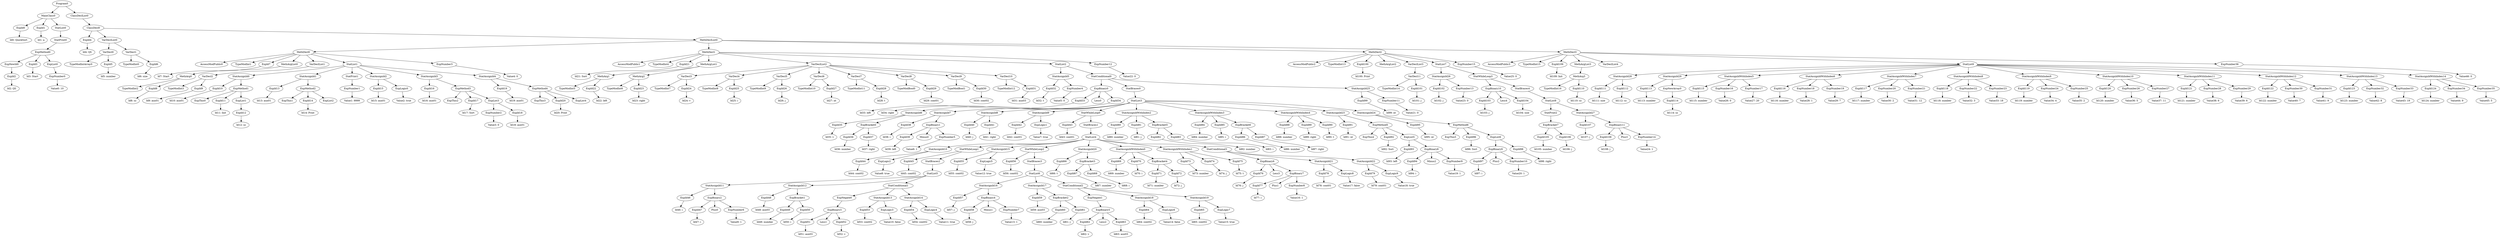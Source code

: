 digraph {
	ordering = out;
	ClassDeclList0 -> ClassDecl0;
	ExpNumber36 -> "Value46: 0";
	ExpNumber34 -> "Value44: 9";
	ExpNumber33 -> "Value43: 19";
	ExpNumber30 -> "Value40: 7";
	StatAssignIdWithIndex12 -> ExpId122;
	StatAssignIdWithIndex12 -> ExpNumber30;
	StatAssignIdWithIndex12 -> ExpNumber31;
	ExpNumber29 -> "Value39: 6";
	StatAssignIdWithIndex11 -> ExpId121;
	StatAssignIdWithIndex11 -> ExpNumber28;
	StatAssignIdWithIndex11 -> ExpNumber29;
	ExpId121 -> "Id121: number";
	ExpNumber25 -> "Value35: 2";
	ExpId119 -> "Id119: number";
	ExpNumber22 -> "Value32: 3";
	StatAssignIdWithIndex7 -> ExpId117;
	StatAssignIdWithIndex7 -> ExpNumber20;
	StatAssignIdWithIndex7 -> ExpNumber21;
	ExpId116 -> "Id116: number";
	ExpNumber17 -> "Value27: 20";
	ExpNumber21 -> "Value31: 12";
	StatAssignIdWithIndex5 -> ExpId115;
	StatAssignIdWithIndex5 -> ExpNumber16;
	StatAssignIdWithIndex5 -> ExpNumber17;
	ExpId115 -> "Id115: number";
	ExpNewArray0 -> ExpId114;
	ExpId114 -> "Id114: sz";
	ExpId113 -> "Id113: number";
	StatList9 -> StatAssignId28;
	StatList9 -> StatAssignId29;
	StatList9 -> StatAssignIdWithIndex5;
	StatList9 -> StatAssignIdWithIndex6;
	StatList9 -> StatAssignIdWithIndex7;
	StatList9 -> StatAssignIdWithIndex8;
	StatList9 -> StatAssignIdWithIndex9;
	StatList9 -> StatAssignIdWithIndex10;
	StatList9 -> StatAssignIdWithIndex11;
	StatList9 -> StatAssignIdWithIndex12;
	StatList9 -> StatAssignIdWithIndex13;
	StatList9 -> StatAssignIdWithIndex14;
	StatAssignId28 -> ExpId111;
	StatAssignId28 -> ExpId112;
	ExpId110 -> "Id110: sz";
	MethArg3 -> TypeModInt16;
	MethArg3 -> ExpId110;
	MethDecl3 -> AccessModPublic3;
	MethDecl3 -> TypeModInt15;
	MethDecl3 -> ExpId109;
	MethDecl3 -> MethArgList3;
	MethDecl3 -> VarDeclList4;
	MethDecl3 -> StatList9;
	MethDecl3 -> ExpNumber36;
	StatAssignIdWithIndex10 -> ExpId120;
	StatAssignIdWithIndex10 -> ExpNumber26;
	StatAssignIdWithIndex10 -> ExpNumber27;
	ExpNumber15 -> "Value25: 0";
	StatBraces4 -> StatList8;
	ExpNumber14 -> "Value24: 1";
	ExpBinary11 -> ExpId108;
	ExpBinary11 -> Plus3;
	ExpBinary11 -> ExpNumber14;
	StatList8 -> StatPrint2;
	StatList8 -> StatAssignId27;
	ExpId106 -> "Id106: j";
	ExpBracket7 -> ExpId105;
	ExpBracket7 -> ExpId106;
	StatWhileLoop3 -> ExpBinary10;
	StatWhileLoop3 -> StatBraces4;
	ExpBinary10 -> ExpId103;
	ExpBinary10 -> Less4;
	ExpBinary10 -> ExpId104;
	StatList7 -> StatAssignId26;
	StatList7 -> StatWhileLoop3;
	ExpNumber16 -> "Value26: 0";
	ExpId102 -> "Id102: j";
	VarDeclList3 -> VarDecl11;
	VarDecl11 -> TypeModInt14;
	VarDecl11 -> ExpId101;
	ExpId100 -> "Id100: Print";
	MethDecl2 -> AccessModPublic2;
	MethDecl2 -> TypeModInt13;
	MethDecl2 -> ExpId100;
	MethDecl2 -> MethArgList2;
	MethDecl2 -> VarDeclList3;
	MethDecl2 -> StatList7;
	MethDecl2 -> ExpNumber15;
	StatAssignIdWithIndex8 -> ExpId118;
	StatAssignIdWithIndex8 -> ExpNumber22;
	StatAssignIdWithIndex8 -> ExpNumber23;
	ExpNumber12 -> "Value22: 0";
	ExpNumber11 -> "Value21: 0";
	StatAssignId25 -> ExpId99;
	StatAssignId25 -> ExpNumber11;
	ExpNumber28 -> "Value38: 6";
	ExpId99 -> "Id99: nt";
	ExpNumber27 -> "Value37: 11";
	ExpId109 -> "Id109: Init";
	StatBraces0 -> StatList3;
	ExpId98 -> "Id98: right";
	ExpList6 -> ExpBinary9;
	ExpList6 -> ExpId98;
	ExpBinary9 -> ExpId97;
	ExpBinary9 -> Plus2;
	ExpBinary9 -> ExpNumber10;
	ExpId97 -> "Id97: i";
	ExpMethod6 -> ExpThis5;
	ExpMethod6 -> ExpId96;
	ExpMethod6 -> ExpList6;
	StatAssignId24 -> ExpId95;
	StatAssignId24 -> ExpMethod6;
	ExpBinary8 -> ExpId94;
	ExpBinary8 -> Minus2;
	ExpBinary8 -> ExpNumber9;
	ExpId94 -> "Id94: i";
	ExpNumber26 -> "Value36: 5";
	ExpList5 -> ExpId93;
	ExpList5 -> ExpBinary8;
	ExpId92 -> "Id92: Sort";
	ExpId120 -> "Id120: number";
	StatAssignId26 -> ExpId102;
	StatAssignId26 -> ExpNumber13;
	ExpMethod5 -> ExpThis4;
	ExpMethod5 -> ExpId92;
	ExpMethod5 -> ExpList5;
	ExpId91 -> "Id91: nt";
	ExpId90 -> "Id90: t";
	ExpId89 -> "Id89: right";
	StatAssignIdWithIndex4 -> ExpId88;
	StatAssignIdWithIndex4 -> ExpId89;
	StatAssignIdWithIndex4 -> ExpId90;
	ExpId86 -> "Id86: number";
	ExpId85 -> "Id85: i";
	StatAssignIdWithIndex6 -> ExpId116;
	StatAssignIdWithIndex6 -> ExpNumber18;
	StatAssignIdWithIndex6 -> ExpNumber19;
	StatAssignIdWithIndex3 -> ExpId84;
	StatAssignIdWithIndex3 -> ExpId85;
	StatAssignIdWithIndex3 -> ExpBracket6;
	StatConditional0 -> ExpBinary0;
	StatConditional0 -> StatBraces0;
	StatConditional0 -> StatAssignId25;
	ExpId34 -> "Id34: right";
	ExpId117 -> "Id117: number";
	ExpId36 -> "Id36: number";
	ExpMethod3 -> ExpThis2;
	ExpMethod3 -> ExpId17;
	ExpMethod3 -> ExpList3;
	ExpNumber7 -> "Value13: 1";
	StatList3 -> StatAssignId6;
	StatList3 -> StatAssignId7;
	StatList3 -> StatAssignId8;
	StatList3 -> StatAssignId9;
	StatList3 -> StatWhileLoop0;
	StatList3 -> StatAssignIdWithIndex2;
	StatList3 -> StatAssignIdWithIndex3;
	StatList3 -> StatAssignIdWithIndex4;
	StatList3 -> StatAssignId23;
	StatList3 -> StatAssignId24;
	ExpId124 -> "Id124: number";
	ExpId31 -> "Id31: aux03";
	ExpId88 -> "Id88: number";
	ExpId30 -> "Id30: cont02";
	ExpId54 -> "Id54: cont02";
	ExpId108 -> "Id108: j";
	ExpId64 -> "Id64: cont02";
	ExpId84 -> "Id84: number";
	VarDecl8 -> TypeModBool0;
	VarDecl8 -> ExpId29;
	ExpId37 -> "Id37: right";
	ExpBracket0 -> ExpId36;
	ExpBracket0 -> ExpId37;
	ExpId35 -> "Id35: v";
	ExpId104 -> "Id104: size";
	ExpId25 -> "Id25: i";
	StatAssignId9 -> ExpId42;
	StatAssignId9 -> ExpLogic1;
	ExpId24 -> "Id24: v";
	MethArg1 -> TypeModInt5;
	MethArg1 -> ExpId22;
	MethDeclList0 -> MethDecl0;
	MethDeclList0 -> MethDecl1;
	MethDeclList0 -> MethDecl2;
	MethDeclList0 -> MethDecl3;
	ExpId65 -> "Id65: cont02";
	Program0 -> MainClass0;
	Program0 -> ClassDeclList0;
	ExpId95 -> "Id95: nt";
	VarDeclList2 -> VarDecl3;
	VarDeclList2 -> VarDecl4;
	VarDeclList2 -> VarDecl5;
	VarDeclList2 -> VarDecl6;
	VarDeclList2 -> VarDecl7;
	VarDeclList2 -> VarDecl8;
	VarDeclList2 -> VarDecl9;
	VarDeclList2 -> VarDecl10;
	ExpList3 -> ExpNumber2;
	ExpList3 -> ExpId18;
	StatList5 -> StatAssignId11;
	StatList5 -> StatAssignId12;
	StatList5 -> StatConditional1;
	StatAssignId21 -> ExpId78;
	StatAssignId21 -> ExpLogic8;
	ExpId83 -> "Id83: i";
	VarDecl6 -> TypeModInt10;
	VarDecl6 -> ExpId27;
	ExpId17 -> "Id17: Sort";
	ExpId77 -> "Id77: i";
	MethArg0 -> TypeModInt2;
	MethArg0 -> ExpId8;
	ExpId7 -> "Id7: Start";
	StatAssignId4 -> ExpId19;
	StatAssignId4 -> ExpMethod4;
	ExpId45 -> "Id45: cont02";
	ExpMethod4 -> ExpThis3;
	ExpMethod4 -> ExpId20;
	ExpMethod4 -> ExpList4;
	ExpId5 -> "Id5: number";
	ExpId63 -> "Id63: aux03";
	StatAssignId0 -> ExpId10;
	StatAssignId0 -> ExpMethod1;
	StatAssignIdWithIndex13 -> ExpId123;
	StatAssignIdWithIndex13 -> ExpNumber32;
	StatAssignIdWithIndex13 -> ExpNumber33;
	StatAssignId13 -> ExpId53;
	StatAssignId13 -> ExpLogic3;
	ClassDecl0 -> ExpId4;
	ClassDecl0 -> VarDeclList0;
	ClassDecl0 -> MethDeclList0;
	ExpMethod0 -> ExpNewId0;
	ExpMethod0 -> ExpId3;
	ExpMethod0 -> ExpList0;
	ExpNumber13 -> "Value23: 0";
	ExpNumber10 -> "Value20: 1";
	ExpId96 -> "Id96: Sort";
	ExpId53 -> "Id53: cont02";
	ExpLogic6 -> "Value14: false";
	MethDecl0 -> AccessModPublic0;
	MethDecl0 -> TypeModInt1;
	MethDecl0 -> ExpId7;
	MethDecl0 -> MethArgList0;
	MethDecl0 -> VarDeclList1;
	MethDecl0 -> StatList1;
	MethDecl0 -> ExpNumber3;
	ExpNewId0 -> ExpId2;
	ExpNumber24 -> "Value34: 4";
	ExpId14 -> "Id14: Print";
	StatPrint1 -> ExpNumber1;
	StatList0 -> StatPrint0;
	MethDecl1 -> AccessModPublic1;
	MethDecl1 -> TypeModInt4;
	MethDecl1 -> ExpId21;
	MethDecl1 -> MethArgList1;
	MethDecl1 -> VarDeclList2;
	MethDecl1 -> StatList2;
	MethDecl1 -> ExpNumber12;
	ExpNumber23 -> "Value33: 18";
	ExpId33 -> "Id33: left";
	VarDecl1 -> TypeModInt0;
	VarDecl1 -> ExpId6;
	ExpId28 -> "Id28: t";
	ExpMethod1 -> ExpThis0;
	ExpMethod1 -> ExpId11;
	ExpMethod1 -> ExpList1;
	ExpId93 -> "Id93: left";
	StatAssignId6 -> ExpId35;
	StatAssignId6 -> ExpBracket0;
	ExpLogic9 -> "Value18: true";
	StatPrint2 -> ExpBracket7;
	StatAssignId5 -> ExpId32;
	StatAssignId5 -> ExpNumber4;
	ExpId23 -> "Id23: right";
	ExpNumber31 -> "Value41: 9";
	ExpId0 -> "Id0: QuickSort";
	MainClass0 -> ExpId0;
	MainClass0 -> ExpId1;
	MainClass0 -> StatList0;
	ExpId3 -> "Id3: Start";
	ExpId118 -> "Id118: number";
	ExpId13 -> "Id13: aux01";
	ExpId26 -> "Id26: j";
	MethArg2 -> TypeModInt6;
	MethArg2 -> ExpId23;
	ExpBinary1 -> ExpId39;
	ExpBinary1 -> Minus0;
	ExpBinary1 -> ExpNumber5;
	ExpId107 -> "Id107: j";
	ExpId4 -> "Id4: QS";
	VarDecl0 -> TypeModIntArray0;
	VarDecl0 -> ExpId5;
	StatPrint0 -> ExpMethod0;
	ExpId10 -> "Id10: aux01";
	ExpNumber3 -> "Value4: 0";
	ExpNumber0 -> "Value0: 10";
	VarDecl7 -> TypeModInt11;
	VarDecl7 -> ExpId28;
	ExpBinary0 -> ExpId33;
	ExpBinary0 -> Less0;
	ExpBinary0 -> ExpId34;
	ExpBracket1 -> ExpId49;
	ExpBracket1 -> ExpId50;
	ExpLogic3 -> "Value10: false";
	VarDeclList1 -> VarDecl2;
	ExpId87 -> "Id87: right";
	MethArgList0 -> MethArg0;
	StatAssignIdWithIndex14 -> ExpId124;
	StatAssignIdWithIndex14 -> ExpNumber34;
	StatAssignIdWithIndex14 -> ExpNumber35;
	VarDecl4 -> TypeModInt8;
	VarDecl4 -> ExpId25;
	ExpLogic0 -> "Value2: true";
	ExpId16 -> "Id16: aux01";
	ExpId1 -> "Id1: a";
	StatAssignId23 -> ExpId91;
	StatAssignId23 -> ExpMethod5;
	ExpList1 -> ExpId12;
	VarDecl9 -> TypeModBool1;
	VarDecl9 -> ExpId30;
	ExpBinary4 -> ExpId58;
	ExpBinary4 -> Minus1;
	ExpBinary4 -> ExpNumber7;
	StatList1 -> StatAssignId0;
	StatList1 -> StatAssignId1;
	StatList1 -> StatPrint1;
	StatList1 -> StatAssignId2;
	StatList1 -> StatAssignId3;
	StatList1 -> StatAssignId4;
	ExpId105 -> "Id105: number";
	VarDecl5 -> TypeModInt9;
	VarDecl5 -> ExpId26;
	StatAssignId11 -> ExpId46;
	StatAssignId11 -> ExpBinary2;
	ExpId27 -> "Id27: nt";
	StatAssignId1 -> ExpId13;
	StatAssignId1 -> ExpMethod2;
	ExpId9 -> "Id9: aux01";
	ExpId15 -> "Id15: aux01";
	ExpId111 -> "Id111: size";
	ExpId49 -> "Id49: number";
	VarDecl2 -> TypeModInt3;
	VarDecl2 -> ExpId9;
	ExpId2 -> "Id2: QS";
	ExpMethod2 -> ExpThis1;
	ExpMethod2 -> ExpId14;
	ExpMethod2 -> ExpList2;
	ExpId29 -> "Id29: cont01";
	ExpNumber1 -> "Value1: 9999";
	StatAssignId27 -> ExpId107;
	StatAssignId27 -> ExpBinary11;
	VarDecl10 -> TypeModInt12;
	VarDecl10 -> ExpId31;
	ExpId21 -> "Id21: Sort";
	StatAssignId2 -> ExpId15;
	StatAssignId2 -> ExpLogic0;
	ExpId66 -> "Id66: t";
	StatAssignId3 -> ExpId16;
	StatAssignId3 -> ExpMethod3;
	ExpNumber32 -> "Value42: 8";
	ExpId39 -> "Id39: left";
	ExpId123 -> "Id123: number";
	StatAssignId14 -> ExpId54;
	StatAssignId14 -> ExpLogic4;
	VarDecl3 -> TypeModInt7;
	VarDecl3 -> ExpId24;
	ExpId73 -> "Id73: number";
	ExpNumber20 -> "Value30: 2";
	ExpNumber5 -> "Value6: 1";
	VarDeclList0 -> VarDecl0;
	VarDeclList0 -> VarDecl1;
	ExpId78 -> "Id78: cont01";
	MethArgList3 -> MethArg3;
	ExpId40 -> "Id40: j";
	StatAssignId8 -> ExpId40;
	StatAssignId8 -> ExpId41;
	ExpId41 -> "Id41: right";
	MethArgList1 -> MethArg1;
	MethArgList1 -> MethArg2;
	ExpId42 -> "Id42: cont01";
	ExpId112 -> "Id112: sz";
	ExpId80 -> "Id80: number";
	ExpId11 -> "Id11: Init";
	ExpId20 -> "Id20: Print";
	StatConditional2 -> ExpNegate1;
	StatConditional2 -> StatAssignId18;
	StatConditional2 -> StatAssignId19;
	ExpLogic1 -> "Value7: true";
	ExpBinary6 -> ExpId76;
	ExpBinary6 -> Less3;
	ExpBinary6 -> ExpBinary7;
	StatAssignIdWithIndex2 -> ExpId80;
	StatAssignIdWithIndex2 -> ExpId81;
	StatAssignIdWithIndex2 -> ExpBracket5;
	ExpId44 -> "Id44: cont02";
	StatAssignId10 -> ExpId44;
	StatAssignId10 -> ExpLogic2;
	ExpId103 -> "Id103: j";
	ExpId101 -> "Id101: j";
	ExpLogic2 -> "Value8: true";
	StatList2 -> StatAssignId5;
	StatList2 -> StatConditional0;
	ExpId60 -> "Id60: number";
	ExpNumber9 -> "Value19: 1";
	ExpId19 -> "Id19: aux01";
	StatWhileLoop1 -> ExpId45;
	StatWhileLoop1 -> StatBraces2;
	ExpList0 -> ExpNumber0;
	ExpId46 -> "Id46: i";
	ExpBinary3 -> ExpId51;
	ExpBinary3 -> Less1;
	ExpBinary3 -> ExpId52;
	StatWhileLoop2 -> ExpId56;
	StatWhileLoop2 -> StatBraces3;
	ExpId47 -> "Id47: i";
	ExpBinary2 -> ExpId47;
	ExpBinary2 -> Plus0;
	ExpBinary2 -> ExpNumber6;
	ExpNumber6 -> "Value9: 1";
	ExpId48 -> "Id48: aux03";
	ExpId32 -> "Id32: t";
	StatAssignId12 -> ExpId48;
	StatAssignId12 -> ExpBracket1;
	ExpNegate1 -> ExpBinary5;
	ExpId61 -> "Id61: j";
	ExpId50 -> "Id50: i";
	ExpNumber35 -> "Value45: 5";
	ExpId122 -> "Id122: number";
	ExpId52 -> "Id52: v";
	ExpId51 -> "Id51: aux03";
	ExpNegate0 -> ExpBinary3;
	StatConditional1 -> ExpNegate0;
	StatConditional1 -> StatAssignId13;
	StatConditional1 -> StatAssignId14;
	StatWhileLoop0 -> ExpId43;
	StatWhileLoop0 -> StatBraces1;
	ExpLogic4 -> "Value11: true";
	StatAssignId29 -> ExpId113;
	StatAssignId29 -> ExpNewArray0;
	StatBraces2 -> StatList5;
	ExpId18 -> "Id18: aux01";
	StatConditional3 -> ExpBinary6;
	StatConditional3 -> StatAssignId21;
	StatConditional3 -> StatAssignId22;
	ExpId55 -> "Id55: cont02";
	StatAssignId15 -> ExpId55;
	StatAssignId15 -> ExpLogic5;
	ExpNumber18 -> "Value28: 1";
	ExpLogic5 -> "Value12: true";
	ExpId56 -> "Id56: cont02";
	ExpNumber2 -> "Value3: 0";
	ExpId57 -> "Id57: j";
	StatAssignId16 -> ExpId57;
	StatAssignId16 -> ExpBinary4;
	ExpId69 -> "Id69: number";
	ExpNumber19 -> "Value29: 7";
	ExpBracket6 -> ExpId86;
	ExpBracket6 -> ExpId87;
	ExpId58 -> "Id58: j";
	ExpId22 -> "Id22: left";
	StatBraces3 -> StatList6;
	StatList6 -> StatAssignId16;
	StatList6 -> StatAssignId17;
	StatList6 -> StatConditional2;
	ExpId59 -> "Id59: aux03";
	StatAssignId17 -> ExpId59;
	StatAssignId17 -> ExpBracket2;
	ExpId81 -> "Id81: j";
	ExpNumber8 -> "Value16: 1";
	ExpBracket2 -> ExpId60;
	ExpBracket2 -> ExpId61;
	ExpId62 -> "Id62: v";
	StatAssignId18 -> ExpId64;
	StatAssignId18 -> ExpLogic6;
	StatAssignId19 -> ExpId65;
	StatAssignId19 -> ExpLogic7;
	ExpLogic7 -> "Value15: true";
	StatAssignId20 -> ExpId66;
	StatAssignId20 -> ExpBracket3;
	ExpId67 -> "Id67: number";
	ExpId6 -> "Id6: size";
	ExpId68 -> "Id68: i";
	StatAssignId7 -> ExpId38;
	StatAssignId7 -> ExpBinary1;
	StatAssignIdWithIndex0 -> ExpId69;
	StatAssignIdWithIndex0 -> ExpId70;
	StatAssignIdWithIndex0 -> ExpBracket4;
	ExpId70 -> "Id70: i";
	ExpId43 -> "Id43: cont01";
	ExpId71 -> "Id71: number";
	StatAssignIdWithIndex9 -> ExpId119;
	StatAssignIdWithIndex9 -> ExpNumber24;
	StatAssignIdWithIndex9 -> ExpNumber25;
	ExpBracket4 -> ExpId71;
	ExpBracket4 -> ExpId72;
	ExpId72 -> "Id72: j";
	ExpNumber4 -> "Value5: 0";
	StatAssignIdWithIndex1 -> ExpId73;
	StatAssignIdWithIndex1 -> ExpId74;
	StatAssignIdWithIndex1 -> ExpId75;
	ExpId74 -> "Id74: j";
	ExpId12 -> "Id12: sz";
	ExpId75 -> "Id75: t";
	ExpId76 -> "Id76: j";
	ExpBinary5 -> ExpId62;
	ExpBinary5 -> Less2;
	ExpBinary5 -> ExpId63;
	ExpBinary7 -> ExpId77;
	ExpBinary7 -> Plus1;
	ExpBinary7 -> ExpNumber8;
	StatList4 -> StatAssignId10;
	StatList4 -> StatWhileLoop1;
	StatList4 -> StatAssignId15;
	StatList4 -> StatWhileLoop2;
	StatList4 -> StatAssignId20;
	StatList4 -> StatAssignIdWithIndex0;
	StatList4 -> StatAssignIdWithIndex1;
	StatList4 -> StatConditional3;
	ExpLogic8 -> "Value17: false";
	ExpId79 -> "Id79: cont01";
	StatAssignId22 -> ExpId79;
	StatAssignId22 -> ExpLogic9;
	ExpId8 -> "Id8: sz";
	StatBraces1 -> StatList4;
	ExpId82 -> "Id82: number";
	ExpId38 -> "Id38: i";
	ExpBracket3 -> ExpId67;
	ExpBracket3 -> ExpId68;
	ExpBracket5 -> ExpId82;
	ExpBracket5 -> ExpId83;
}
